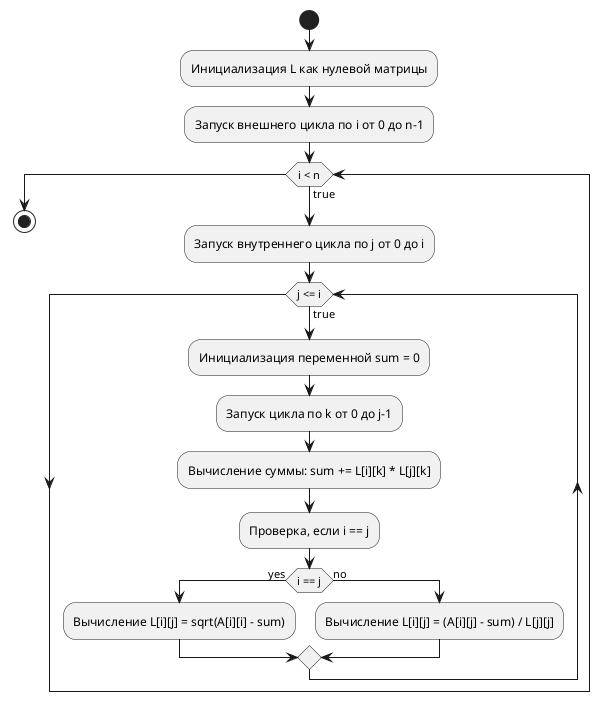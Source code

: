 @startuml sequential
start
:Инициализация L как нулевой матрицы;
:Запуск внешнего цикла по i от 0 до n-1;
while (i < n) is (true)
    :Запуск внутреннего цикла по j от 0 до i;
    while (j <= i) is (true)
        :Инициализация переменной sum = 0;
        :Запуск цикла по k от 0 до j-1;
        :Вычисление суммы: sum += L[i][k] * L[j][k];
        :Проверка, если i == j;
        if (i == j) then (yes)
            :Вычисление L[i][j] = sqrt(A[i][i] - sum);
        else (no)
            :Вычисление L[i][j] = (A[i][j] - sum) / L[j][j];
        endif
    endwhile
endwhile
stop
@enduml
